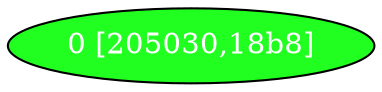 diGraph libnss3{
	libnss3_0  [style=filled fillcolor="#20FF20" fontcolor="#ffffff" shape=oval label="0 [205030,18b8]"]


}